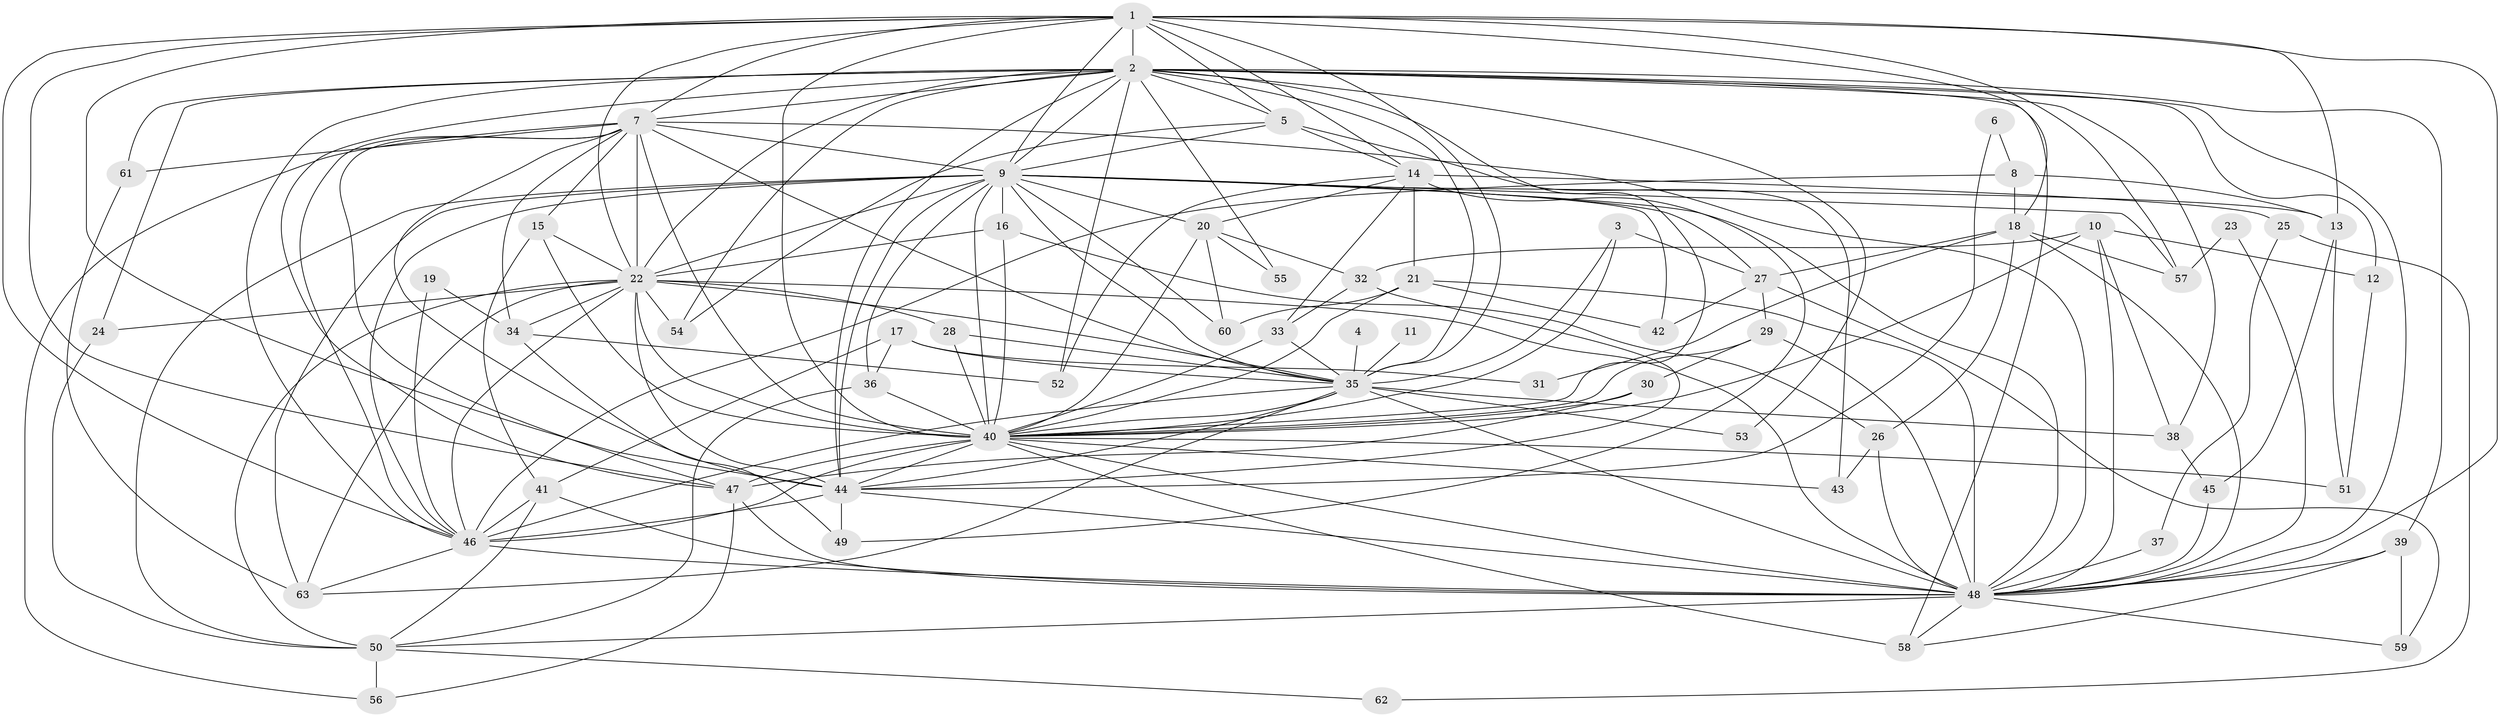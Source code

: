 // original degree distribution, {25: 0.007936507936507936, 20: 0.007936507936507936, 23: 0.015873015873015872, 21: 0.007936507936507936, 26: 0.007936507936507936, 15: 0.007936507936507936, 16: 0.007936507936507936, 30: 0.007936507936507936, 14: 0.007936507936507936, 9: 0.007936507936507936, 10: 0.007936507936507936, 6: 0.03968253968253968, 5: 0.047619047619047616, 2: 0.5079365079365079, 3: 0.1984126984126984, 4: 0.10317460317460317, 7: 0.007936507936507936}
// Generated by graph-tools (version 1.1) at 2025/01/03/09/25 03:01:26]
// undirected, 63 vertices, 188 edges
graph export_dot {
graph [start="1"]
  node [color=gray90,style=filled];
  1;
  2;
  3;
  4;
  5;
  6;
  7;
  8;
  9;
  10;
  11;
  12;
  13;
  14;
  15;
  16;
  17;
  18;
  19;
  20;
  21;
  22;
  23;
  24;
  25;
  26;
  27;
  28;
  29;
  30;
  31;
  32;
  33;
  34;
  35;
  36;
  37;
  38;
  39;
  40;
  41;
  42;
  43;
  44;
  45;
  46;
  47;
  48;
  49;
  50;
  51;
  52;
  53;
  54;
  55;
  56;
  57;
  58;
  59;
  60;
  61;
  62;
  63;
  1 -- 2 [weight=2.0];
  1 -- 5 [weight=1.0];
  1 -- 7 [weight=1.0];
  1 -- 9 [weight=1.0];
  1 -- 13 [weight=1.0];
  1 -- 14 [weight=1.0];
  1 -- 18 [weight=1.0];
  1 -- 22 [weight=1.0];
  1 -- 35 [weight=2.0];
  1 -- 40 [weight=2.0];
  1 -- 44 [weight=1.0];
  1 -- 46 [weight=1.0];
  1 -- 47 [weight=1.0];
  1 -- 48 [weight=1.0];
  1 -- 57 [weight=1.0];
  2 -- 5 [weight=1.0];
  2 -- 7 [weight=1.0];
  2 -- 9 [weight=1.0];
  2 -- 12 [weight=1.0];
  2 -- 22 [weight=1.0];
  2 -- 24 [weight=1.0];
  2 -- 35 [weight=1.0];
  2 -- 38 [weight=1.0];
  2 -- 39 [weight=1.0];
  2 -- 40 [weight=1.0];
  2 -- 44 [weight=1.0];
  2 -- 46 [weight=1.0];
  2 -- 47 [weight=1.0];
  2 -- 48 [weight=1.0];
  2 -- 52 [weight=1.0];
  2 -- 53 [weight=1.0];
  2 -- 54 [weight=1.0];
  2 -- 55 [weight=1.0];
  2 -- 58 [weight=1.0];
  2 -- 61 [weight=1.0];
  3 -- 27 [weight=1.0];
  3 -- 35 [weight=1.0];
  3 -- 40 [weight=1.0];
  4 -- 35 [weight=1.0];
  5 -- 9 [weight=1.0];
  5 -- 14 [weight=1.0];
  5 -- 43 [weight=1.0];
  5 -- 54 [weight=1.0];
  6 -- 8 [weight=1.0];
  6 -- 44 [weight=1.0];
  7 -- 9 [weight=1.0];
  7 -- 15 [weight=1.0];
  7 -- 22 [weight=2.0];
  7 -- 34 [weight=1.0];
  7 -- 35 [weight=1.0];
  7 -- 40 [weight=1.0];
  7 -- 44 [weight=1.0];
  7 -- 46 [weight=1.0];
  7 -- 47 [weight=1.0];
  7 -- 48 [weight=1.0];
  7 -- 56 [weight=1.0];
  7 -- 61 [weight=1.0];
  8 -- 13 [weight=1.0];
  8 -- 18 [weight=1.0];
  8 -- 46 [weight=2.0];
  9 -- 13 [weight=1.0];
  9 -- 16 [weight=1.0];
  9 -- 20 [weight=1.0];
  9 -- 22 [weight=1.0];
  9 -- 27 [weight=1.0];
  9 -- 35 [weight=1.0];
  9 -- 36 [weight=1.0];
  9 -- 40 [weight=2.0];
  9 -- 42 [weight=1.0];
  9 -- 44 [weight=2.0];
  9 -- 46 [weight=1.0];
  9 -- 48 [weight=2.0];
  9 -- 50 [weight=2.0];
  9 -- 57 [weight=1.0];
  9 -- 60 [weight=2.0];
  9 -- 63 [weight=1.0];
  10 -- 12 [weight=1.0];
  10 -- 32 [weight=1.0];
  10 -- 38 [weight=1.0];
  10 -- 40 [weight=1.0];
  10 -- 48 [weight=1.0];
  11 -- 35 [weight=1.0];
  12 -- 51 [weight=1.0];
  13 -- 45 [weight=1.0];
  13 -- 51 [weight=1.0];
  14 -- 20 [weight=1.0];
  14 -- 21 [weight=1.0];
  14 -- 25 [weight=2.0];
  14 -- 33 [weight=1.0];
  14 -- 49 [weight=1.0];
  14 -- 52 [weight=1.0];
  15 -- 22 [weight=1.0];
  15 -- 40 [weight=1.0];
  15 -- 41 [weight=1.0];
  16 -- 22 [weight=1.0];
  16 -- 26 [weight=1.0];
  16 -- 40 [weight=1.0];
  17 -- 31 [weight=1.0];
  17 -- 35 [weight=1.0];
  17 -- 36 [weight=1.0];
  17 -- 41 [weight=1.0];
  18 -- 26 [weight=1.0];
  18 -- 27 [weight=1.0];
  18 -- 31 [weight=1.0];
  18 -- 48 [weight=1.0];
  18 -- 57 [weight=1.0];
  19 -- 34 [weight=1.0];
  19 -- 46 [weight=1.0];
  20 -- 32 [weight=1.0];
  20 -- 40 [weight=1.0];
  20 -- 55 [weight=1.0];
  20 -- 60 [weight=1.0];
  21 -- 40 [weight=1.0];
  21 -- 42 [weight=1.0];
  21 -- 48 [weight=2.0];
  21 -- 60 [weight=1.0];
  22 -- 24 [weight=1.0];
  22 -- 28 [weight=1.0];
  22 -- 34 [weight=1.0];
  22 -- 35 [weight=2.0];
  22 -- 40 [weight=3.0];
  22 -- 44 [weight=1.0];
  22 -- 46 [weight=1.0];
  22 -- 48 [weight=1.0];
  22 -- 50 [weight=1.0];
  22 -- 54 [weight=1.0];
  22 -- 63 [weight=1.0];
  23 -- 48 [weight=1.0];
  23 -- 57 [weight=1.0];
  24 -- 50 [weight=1.0];
  25 -- 37 [weight=1.0];
  25 -- 62 [weight=1.0];
  26 -- 43 [weight=1.0];
  26 -- 48 [weight=1.0];
  27 -- 29 [weight=1.0];
  27 -- 42 [weight=1.0];
  27 -- 59 [weight=1.0];
  28 -- 35 [weight=1.0];
  28 -- 40 [weight=1.0];
  29 -- 30 [weight=1.0];
  29 -- 40 [weight=1.0];
  29 -- 48 [weight=1.0];
  30 -- 40 [weight=1.0];
  30 -- 47 [weight=1.0];
  32 -- 33 [weight=1.0];
  32 -- 44 [weight=1.0];
  33 -- 35 [weight=1.0];
  33 -- 40 [weight=1.0];
  34 -- 49 [weight=1.0];
  34 -- 52 [weight=1.0];
  35 -- 38 [weight=1.0];
  35 -- 40 [weight=1.0];
  35 -- 44 [weight=1.0];
  35 -- 46 [weight=2.0];
  35 -- 48 [weight=1.0];
  35 -- 53 [weight=1.0];
  35 -- 63 [weight=1.0];
  36 -- 40 [weight=1.0];
  36 -- 50 [weight=1.0];
  37 -- 48 [weight=1.0];
  38 -- 45 [weight=1.0];
  39 -- 48 [weight=1.0];
  39 -- 58 [weight=1.0];
  39 -- 59 [weight=1.0];
  40 -- 43 [weight=1.0];
  40 -- 44 [weight=2.0];
  40 -- 46 [weight=1.0];
  40 -- 47 [weight=1.0];
  40 -- 48 [weight=1.0];
  40 -- 51 [weight=1.0];
  40 -- 58 [weight=1.0];
  41 -- 46 [weight=2.0];
  41 -- 48 [weight=1.0];
  41 -- 50 [weight=1.0];
  44 -- 46 [weight=1.0];
  44 -- 48 [weight=1.0];
  44 -- 49 [weight=1.0];
  45 -- 48 [weight=1.0];
  46 -- 48 [weight=1.0];
  46 -- 63 [weight=1.0];
  47 -- 48 [weight=1.0];
  47 -- 56 [weight=1.0];
  48 -- 50 [weight=1.0];
  48 -- 58 [weight=1.0];
  48 -- 59 [weight=1.0];
  50 -- 56 [weight=1.0];
  50 -- 62 [weight=1.0];
  61 -- 63 [weight=1.0];
}
